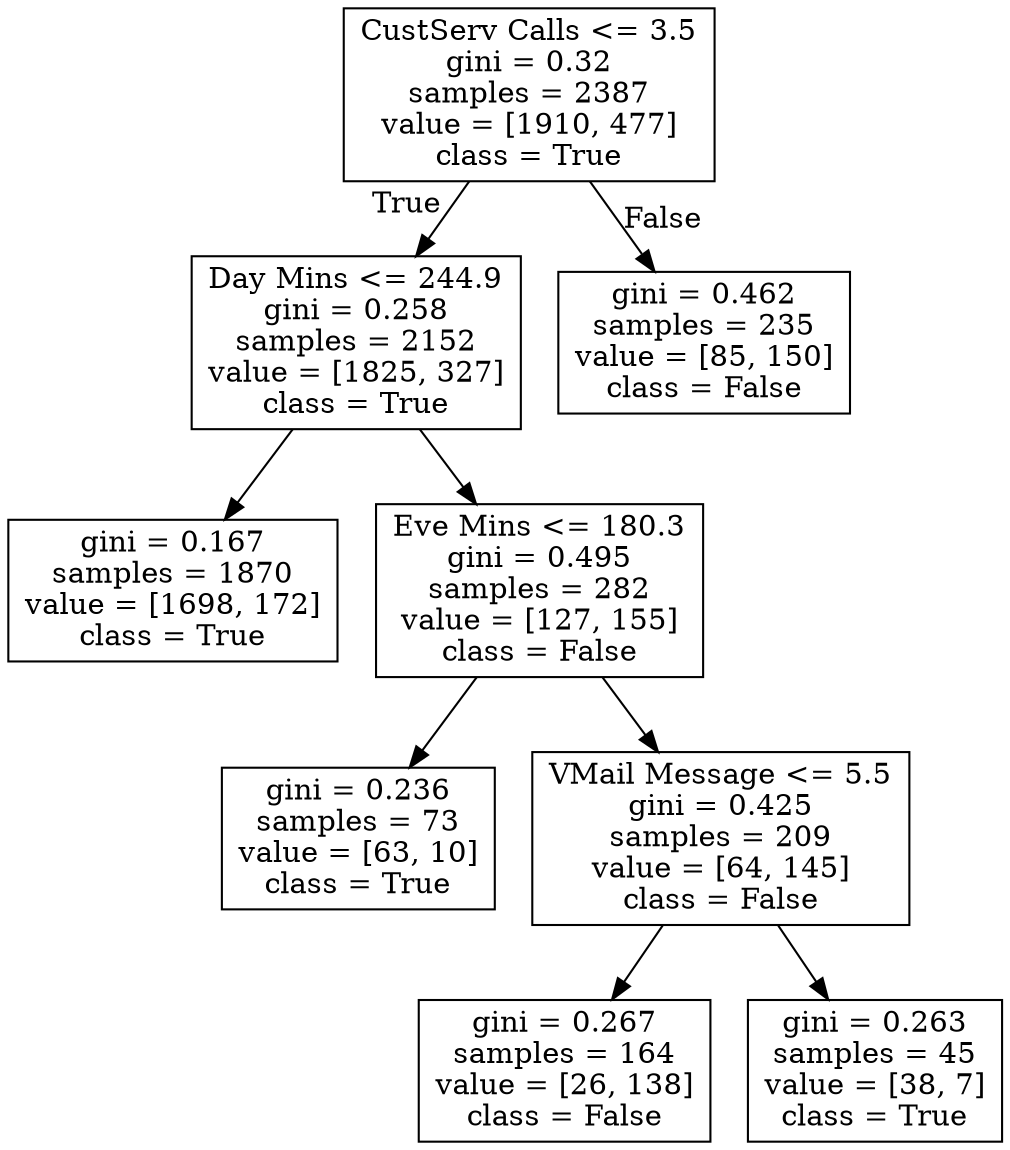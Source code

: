 digraph Tree {
node [shape=box] ;
0 [label="CustServ Calls <= 3.5\ngini = 0.32\nsamples = 2387\nvalue = [1910, 477]\nclass = True"] ;
1 [label="Day Mins <= 244.9\ngini = 0.258\nsamples = 2152\nvalue = [1825, 327]\nclass = True"] ;
0 -> 1 [labeldistance=2.5, labelangle=45, headlabel="True"] ;
3 [label="gini = 0.167\nsamples = 1870\nvalue = [1698, 172]\nclass = True"] ;
1 -> 3 ;
4 [label="Eve Mins <= 180.3\ngini = 0.495\nsamples = 282\nvalue = [127, 155]\nclass = False"] ;
1 -> 4 ;
5 [label="gini = 0.236\nsamples = 73\nvalue = [63, 10]\nclass = True"] ;
4 -> 5 ;
6 [label="VMail Message <= 5.5\ngini = 0.425\nsamples = 209\nvalue = [64, 145]\nclass = False"] ;
4 -> 6 ;
7 [label="gini = 0.267\nsamples = 164\nvalue = [26, 138]\nclass = False"] ;
6 -> 7 ;
8 [label="gini = 0.263\nsamples = 45\nvalue = [38, 7]\nclass = True"] ;
6 -> 8 ;
2 [label="gini = 0.462\nsamples = 235\nvalue = [85, 150]\nclass = False"] ;
0 -> 2 [labeldistance=2.5, labelangle=-45, headlabel="False"] ;
}